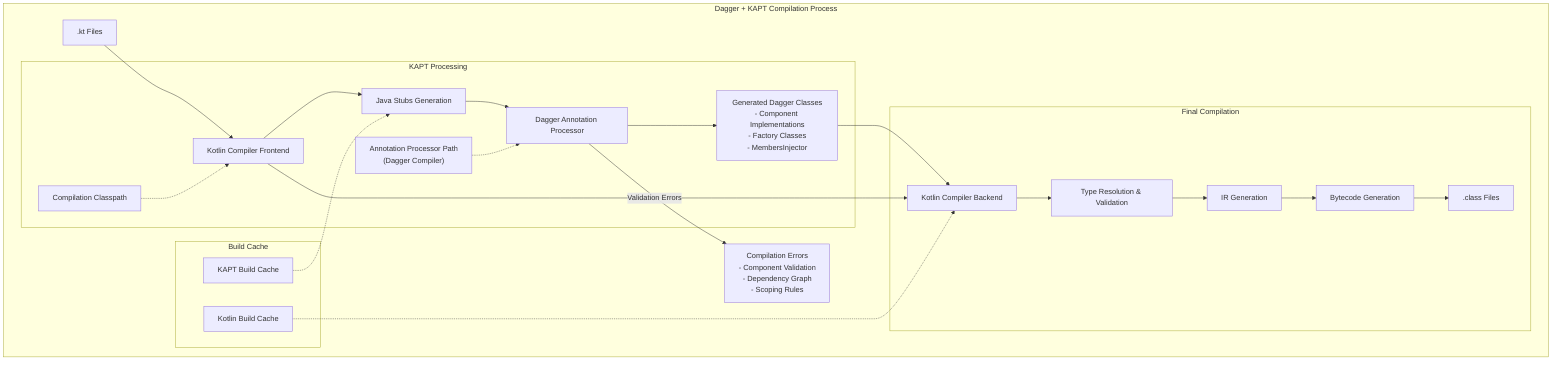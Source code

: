 flowchart TB
    subgraph "Dagger + KAPT Compilation Process"
        A[".kt Files"] --> B["Kotlin Compiler Frontend"]
        
        subgraph "KAPT Processing"
            CP["Compilation Classpath"] -.-> B
            B --> C["Java Stubs Generation"]
            C --> D["Dagger Annotation Processor"]
            AP["Annotation Processor Path\n(Dagger Compiler)"] -.-> D
            D --> E["Generated Dagger Classes\n- Component Implementations\n- Factory Classes\n- MembersInjector"]
        end
        
        subgraph "Final Compilation"
            E --> F["Kotlin Compiler Backend"]
            B --> F
            F --> G["Type Resolution & Validation"]
            G --> H["IR Generation"]
            H --> I["Bytecode Generation"]
            I --> J[".class Files"]
        end
        
        subgraph "Build Cache"
            K["KAPT Build Cache"] -.-> C
            L["Kotlin Build Cache"] -.-> F
        end
        
        %% Error handling flow
        D -- "Validation Errors" --> M["Compilation Errors\n- Component Validation\n- Dependency Graph\n- Scoping Rules"]
    end